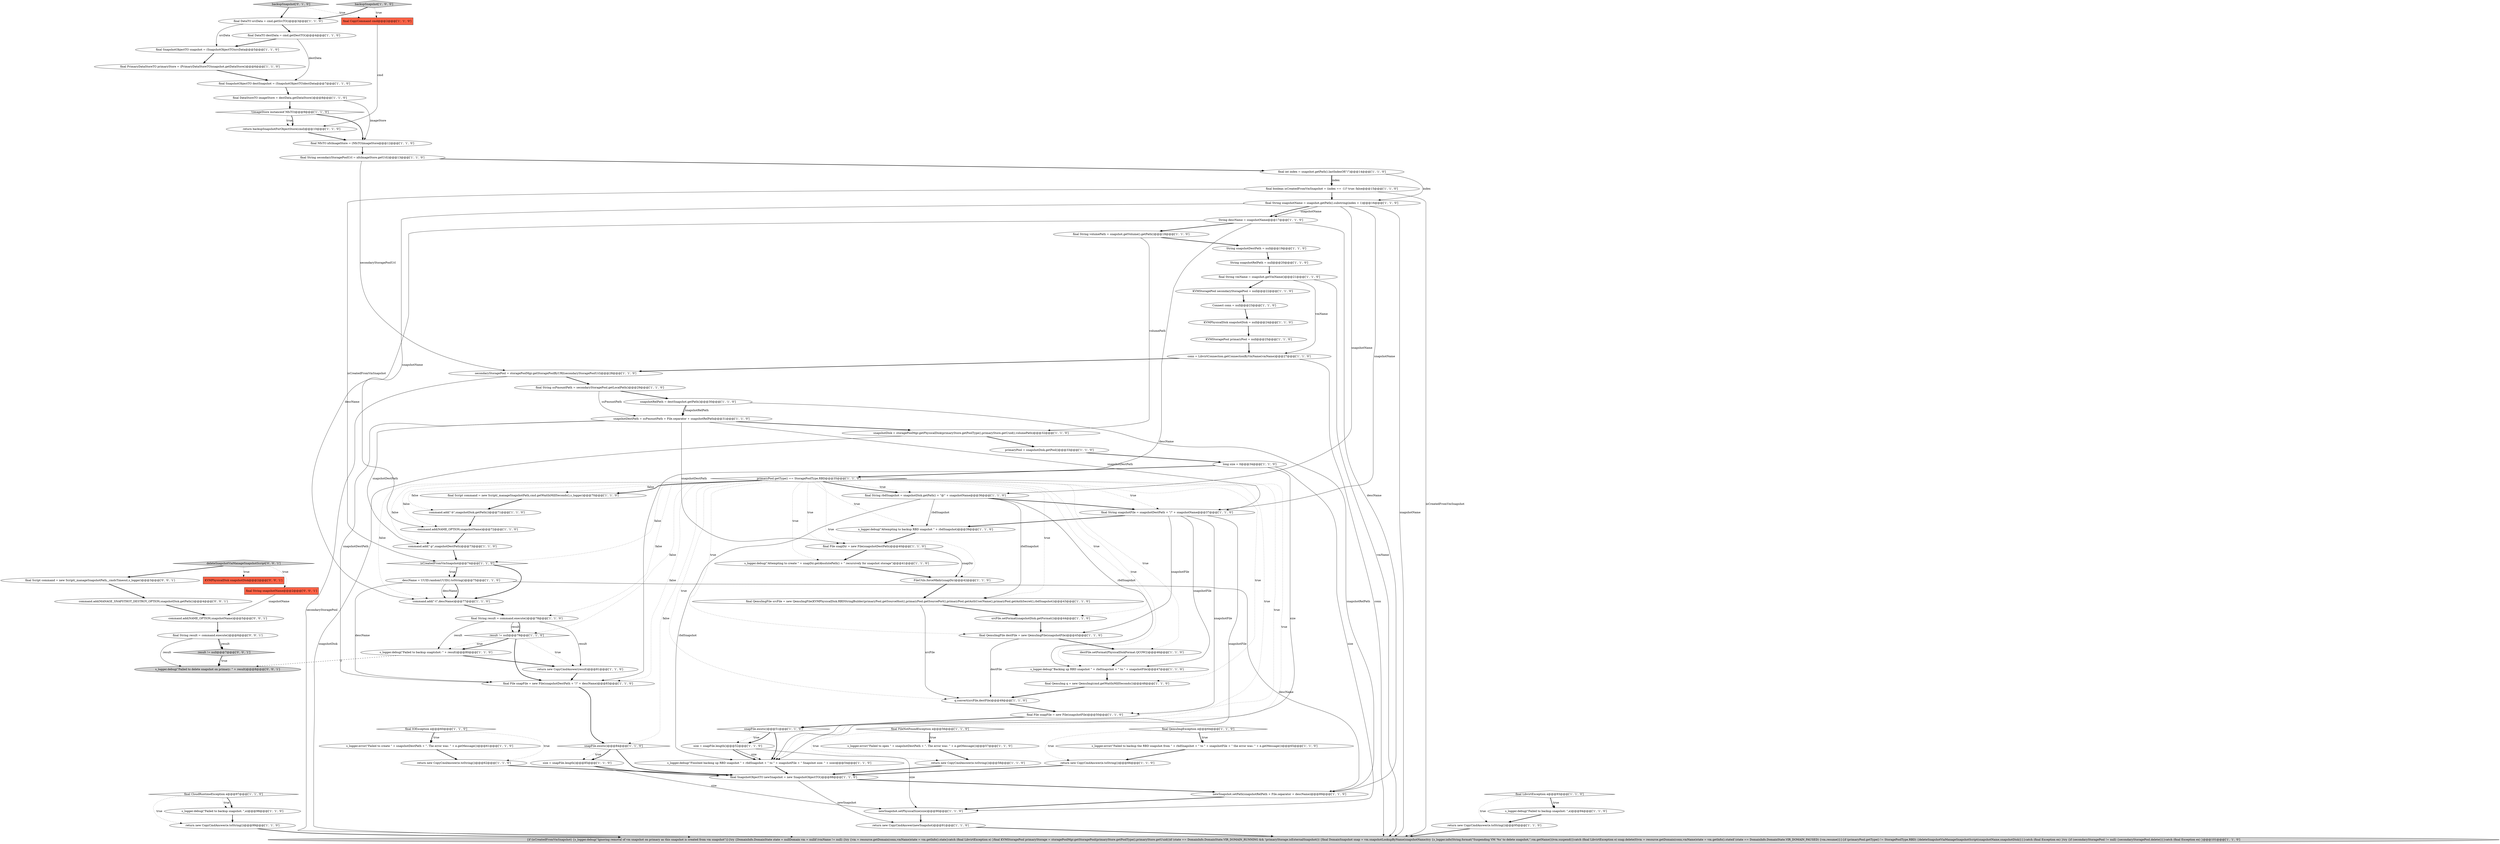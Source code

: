 digraph {
64 [style = filled, label = "return new CopyCmdAnswer(newSnapshot)@@@91@@@['1', '1', '0']", fillcolor = white, shape = ellipse image = "AAA0AAABBB1BBB"];
2 [style = filled, label = "KVMStoragePool secondaryStoragePool = null@@@22@@@['1', '1', '0']", fillcolor = white, shape = ellipse image = "AAA0AAABBB1BBB"];
59 [style = filled, label = "snapshotDestPath = ssPmountPath + File.separator + snapshotRelPath@@@31@@@['1', '1', '0']", fillcolor = white, shape = ellipse image = "AAA0AAABBB1BBB"];
46 [style = filled, label = "final QemuImgFile srcFile = new QemuImgFile(KVMPhysicalDisk.RBDStringBuilder(primaryPool.getSourceHost(),primaryPool.getSourcePort(),primaryPool.getAuthUserName(),primaryPool.getAuthSecret(),rbdSnapshot))@@@43@@@['1', '1', '0']", fillcolor = white, shape = ellipse image = "AAA0AAABBB1BBB"];
76 [style = filled, label = "final QemuImgFile destFile = new QemuImgFile(snapshotFile)@@@45@@@['1', '1', '0']", fillcolor = white, shape = ellipse image = "AAA0AAABBB1BBB"];
31 [style = filled, label = "s_logger.debug(\"Attempting to backup RBD snapshot \" + rbdSnapshot)@@@39@@@['1', '1', '0']", fillcolor = white, shape = ellipse image = "AAA0AAABBB1BBB"];
61 [style = filled, label = "s_logger.debug(\"Failed to backup snaptshot: \" + result)@@@80@@@['1', '1', '0']", fillcolor = white, shape = ellipse image = "AAA0AAABBB1BBB"];
51 [style = filled, label = "final String secondaryStoragePoolUrl = nfsImageStore.getUrl()@@@13@@@['1', '1', '0']", fillcolor = white, shape = ellipse image = "AAA0AAABBB1BBB"];
7 [style = filled, label = "Connect conn = null@@@23@@@['1', '1', '0']", fillcolor = white, shape = ellipse image = "AAA0AAABBB1BBB"];
44 [style = filled, label = "long size = 0@@@34@@@['1', '1', '0']", fillcolor = white, shape = ellipse image = "AAA0AAABBB1BBB"];
18 [style = filled, label = "return new CopyCmdAnswer(e.toString())@@@99@@@['1', '1', '0']", fillcolor = white, shape = ellipse image = "AAA0AAABBB1BBB"];
41 [style = filled, label = "final SnapshotObjectTO newSnapshot = new SnapshotObjectTO()@@@88@@@['1', '1', '0']", fillcolor = white, shape = ellipse image = "AAA0AAABBB1BBB"];
73 [style = filled, label = "q.convert(srcFile,destFile)@@@49@@@['1', '1', '0']", fillcolor = white, shape = ellipse image = "AAA0AAABBB1BBB"];
42 [style = filled, label = "final FileNotFoundException e@@@56@@@['1', '1', '0']", fillcolor = white, shape = diamond image = "AAA0AAABBB1BBB"];
28 [style = filled, label = "final SnapshotObjectTO snapshot = (SnapshotObjectTO)srcData@@@5@@@['1', '1', '0']", fillcolor = white, shape = ellipse image = "AAA0AAABBB1BBB"];
81 [style = filled, label = "size = snapFile.length()@@@52@@@['1', '1', '0']", fillcolor = white, shape = ellipse image = "AAA0AAABBB1BBB"];
47 [style = filled, label = "final NfsTO nfsImageStore = (NfsTO)imageStore@@@12@@@['1', '1', '0']", fillcolor = white, shape = ellipse image = "AAA0AAABBB1BBB"];
0 [style = filled, label = "s_logger.debug(\"Failed to backup snapshot: \",e)@@@98@@@['1', '1', '0']", fillcolor = white, shape = ellipse image = "AAA0AAABBB1BBB"];
89 [style = filled, label = "s_logger.debug(\"Failed to delete snapshot on primary: \" + result)@@@8@@@['0', '0', '1']", fillcolor = lightgray, shape = ellipse image = "AAA0AAABBB3BBB"];
5 [style = filled, label = "s_logger.debug(\"Failed to backup snapshot: \",e)@@@94@@@['1', '1', '0']", fillcolor = white, shape = ellipse image = "AAA0AAABBB1BBB"];
16 [style = filled, label = "final File snapFile = new File(snapshotFile)@@@50@@@['1', '1', '0']", fillcolor = white, shape = ellipse image = "AAA0AAABBB1BBB"];
58 [style = filled, label = "s_logger.error(\"Failed to open \" + snapshotDestPath + \". The error was: \" + e.getMessage())@@@57@@@['1', '1', '0']", fillcolor = white, shape = ellipse image = "AAA0AAABBB1BBB"];
79 [style = filled, label = "{if (isCreatedFromVmSnapshot) {s_logger.debug(\"Ignoring removal of vm snapshot on primary as this snapshot is created from vm snapshot\")}{try {DomainInfo.DomainState state = nullDomain vm = nullif (vmName != null) {try {vm = resource.getDomain(conn,vmName)state = vm.getInfo().state}catch (final LibvirtException e) }final KVMStoragePool primaryStorage = storagePoolMgr.getStoragePool(primaryStore.getPoolType(),primaryStore.getUuid())if (state == DomainInfo.DomainState.VIR_DOMAIN_RUNNING && !primaryStorage.isExternalSnapshot()) {final DomainSnapshot snap = vm.snapshotLookupByName(snapshotName)try {s_logger.info(String.format(\"Suspending VM '%s' to delete snapshot,\",vm.getName()))vm.suspend()}catch (final LibvirtException e) snap.delete(0)vm = resource.getDomain(conn,vmName)state = vm.getInfo().stateif (state == DomainInfo.DomainState.VIR_DOMAIN_PAUSED) {vm.resume()}}{if (primaryPool.getType() != StoragePoolType.RBD) {deleteSnapshotViaManageSnapshotScript(snapshotName,snapshotDisk)}}}catch (final Exception ex) }try {if (secondaryStoragePool != null) {secondaryStoragePool.delete()}}catch (final Exception ex) }@@@101@@@['1', '1', '0']", fillcolor = lightgray, shape = ellipse image = "AAA0AAABBB1BBB"];
71 [style = filled, label = "descName = UUID.randomUUID().toString()@@@75@@@['1', '1', '0']", fillcolor = white, shape = ellipse image = "AAA0AAABBB1BBB"];
70 [style = filled, label = "s_logger.debug(\"Attempting to create \" + snapDir.getAbsolutePath() + \" recursively for snapshot storage\")@@@41@@@['1', '1', '0']", fillcolor = white, shape = ellipse image = "AAA0AAABBB1BBB"];
85 [style = filled, label = "KVMPhysicalDisk snapshotDisk@@@2@@@['0', '0', '1']", fillcolor = tomato, shape = box image = "AAA0AAABBB3BBB"];
90 [style = filled, label = "final String snapshotName@@@2@@@['0', '0', '1']", fillcolor = tomato, shape = box image = "AAA0AAABBB3BBB"];
60 [style = filled, label = "!(imageStore instanceof NfsTO)@@@9@@@['1', '1', '0']", fillcolor = white, shape = diamond image = "AAA0AAABBB1BBB"];
11 [style = filled, label = "final String result = command.execute()@@@78@@@['1', '1', '0']", fillcolor = white, shape = ellipse image = "AAA0AAABBB1BBB"];
53 [style = filled, label = "final IOException e@@@60@@@['1', '1', '0']", fillcolor = white, shape = diamond image = "AAA0AAABBB1BBB"];
15 [style = filled, label = "final PrimaryDataStoreTO primaryStore = (PrimaryDataStoreTO)snapshot.getDataStore()@@@6@@@['1', '1', '0']", fillcolor = white, shape = ellipse image = "AAA0AAABBB1BBB"];
55 [style = filled, label = "secondaryStoragePool = storagePoolMgr.getStoragePoolByURI(secondaryStoragePoolUrl)@@@28@@@['1', '1', '0']", fillcolor = white, shape = ellipse image = "AAA0AAABBB1BBB"];
25 [style = filled, label = "result != null@@@79@@@['1', '1', '0']", fillcolor = white, shape = diamond image = "AAA0AAABBB1BBB"];
56 [style = filled, label = "FileUtils.forceMkdir(snapDir)@@@42@@@['1', '1', '0']", fillcolor = white, shape = ellipse image = "AAA0AAABBB1BBB"];
30 [style = filled, label = "final int index = snapshot.getPath().lastIndexOf(\"/\")@@@14@@@['1', '1', '0']", fillcolor = white, shape = ellipse image = "AAA0AAABBB1BBB"];
14 [style = filled, label = "final DataTO destData = cmd.getDestTO()@@@4@@@['1', '1', '0']", fillcolor = white, shape = ellipse image = "AAA0AAABBB1BBB"];
50 [style = filled, label = "newSnapshot.setPhysicalSize(size)@@@90@@@['1', '1', '0']", fillcolor = white, shape = ellipse image = "AAA0AAABBB1BBB"];
36 [style = filled, label = "snapFile.exists()@@@84@@@['1', '1', '0']", fillcolor = white, shape = diamond image = "AAA0AAABBB1BBB"];
72 [style = filled, label = "final boolean isCreatedFromVmSnapshot = (index == -1)? true: false@@@15@@@['1', '1', '0']", fillcolor = white, shape = ellipse image = "AAA0AAABBB1BBB"];
39 [style = filled, label = "primaryPool.getType() == StoragePoolType.RBD@@@35@@@['1', '1', '0']", fillcolor = white, shape = diamond image = "AAA0AAABBB1BBB"];
83 [style = filled, label = "s_logger.error(\"Failed to backup the RBD snapshot from \" + rbdSnapshot + \" to \" + snapshotFile + \" the error was: \" + e.getMessage())@@@65@@@['1', '1', '0']", fillcolor = white, shape = ellipse image = "AAA0AAABBB1BBB"];
12 [style = filled, label = "final String ssPmountPath = secondaryStoragePool.getLocalPath()@@@29@@@['1', '1', '0']", fillcolor = white, shape = ellipse image = "AAA0AAABBB1BBB"];
4 [style = filled, label = "return new CopyCmdAnswer(e.toString())@@@95@@@['1', '1', '0']", fillcolor = white, shape = ellipse image = "AAA0AAABBB1BBB"];
22 [style = filled, label = "final DataTO srcData = cmd.getSrcTO()@@@3@@@['1', '1', '0']", fillcolor = white, shape = ellipse image = "AAA0AAABBB1BBB"];
68 [style = filled, label = "final String vmName = snapshot.getVmName()@@@21@@@['1', '1', '0']", fillcolor = white, shape = ellipse image = "AAA0AAABBB1BBB"];
75 [style = filled, label = "command.add(\"-p\",snapshotDestPath)@@@73@@@['1', '1', '0']", fillcolor = white, shape = ellipse image = "AAA0AAABBB1BBB"];
24 [style = filled, label = "String snapshotDestPath = null@@@19@@@['1', '1', '0']", fillcolor = white, shape = ellipse image = "AAA0AAABBB1BBB"];
91 [style = filled, label = "final Script command = new Script(_manageSnapshotPath,_cmdsTimeout,s_logger)@@@3@@@['0', '0', '1']", fillcolor = white, shape = ellipse image = "AAA0AAABBB3BBB"];
34 [style = filled, label = "command.add(\"-t\",descName)@@@77@@@['1', '1', '0']", fillcolor = white, shape = ellipse image = "AAA0AAABBB1BBB"];
86 [style = filled, label = "final String result = command.execute()@@@6@@@['0', '0', '1']", fillcolor = white, shape = ellipse image = "AAA0AAABBB3BBB"];
78 [style = filled, label = "command.add(NAME_OPTION,snapshotName)@@@72@@@['1', '1', '0']", fillcolor = white, shape = ellipse image = "AAA0AAABBB1BBB"];
45 [style = filled, label = "snapshotDisk = storagePoolMgr.getPhysicalDisk(primaryStore.getPoolType(),primaryStore.getUuid(),volumePath)@@@32@@@['1', '1', '0']", fillcolor = white, shape = ellipse image = "AAA0AAABBB1BBB"];
74 [style = filled, label = "String descName = snapshotName@@@17@@@['1', '1', '0']", fillcolor = white, shape = ellipse image = "AAA0AAABBB1BBB"];
57 [style = filled, label = "final String rbdSnapshot = snapshotDisk.getPath() + \"@\" + snapshotName@@@36@@@['1', '1', '0']", fillcolor = white, shape = ellipse image = "AAA0AAABBB1BBB"];
88 [style = filled, label = "command.add(NAME_OPTION,snapshotName)@@@5@@@['0', '0', '1']", fillcolor = white, shape = ellipse image = "AAA0AAABBB3BBB"];
82 [style = filled, label = "return new CopyCmdAnswer(e.toString())@@@58@@@['1', '1', '0']", fillcolor = white, shape = ellipse image = "AAA0AAABBB1BBB"];
27 [style = filled, label = "return new CopyCmdAnswer(result)@@@81@@@['1', '1', '0']", fillcolor = white, shape = ellipse image = "AAA0AAABBB1BBB"];
65 [style = filled, label = "final QemuImg q = new QemuImg(cmd.getWaitInMillSeconds())@@@48@@@['1', '1', '0']", fillcolor = white, shape = ellipse image = "AAA0AAABBB1BBB"];
33 [style = filled, label = "final String volumePath = snapshot.getVolume().getPath()@@@18@@@['1', '1', '0']", fillcolor = white, shape = ellipse image = "AAA0AAABBB1BBB"];
23 [style = filled, label = "return new CopyCmdAnswer(e.toString())@@@66@@@['1', '1', '0']", fillcolor = white, shape = ellipse image = "AAA0AAABBB1BBB"];
77 [style = filled, label = "final String snapshotName = snapshot.getPath().substring(index + 1)@@@16@@@['1', '1', '0']", fillcolor = white, shape = ellipse image = "AAA0AAABBB1BBB"];
20 [style = filled, label = "KVMStoragePool primaryPool = null@@@25@@@['1', '1', '0']", fillcolor = white, shape = ellipse image = "AAA0AAABBB1BBB"];
21 [style = filled, label = "final CopyCommand cmd@@@2@@@['1', '1', '0']", fillcolor = tomato, shape = box image = "AAA0AAABBB1BBB"];
67 [style = filled, label = "KVMPhysicalDisk snapshotDisk = null@@@24@@@['1', '1', '0']", fillcolor = white, shape = ellipse image = "AAA0AAABBB1BBB"];
80 [style = filled, label = "command.add(\"-b\",snapshotDisk.getPath())@@@71@@@['1', '1', '0']", fillcolor = white, shape = ellipse image = "AAA0AAABBB1BBB"];
48 [style = filled, label = "final LibvirtException e@@@93@@@['1', '1', '0']", fillcolor = white, shape = diamond image = "AAA0AAABBB1BBB"];
19 [style = filled, label = "return new CopyCmdAnswer(e.toString())@@@62@@@['1', '1', '0']", fillcolor = white, shape = ellipse image = "AAA0AAABBB1BBB"];
10 [style = filled, label = "size = snapFile.length()@@@85@@@['1', '1', '0']", fillcolor = white, shape = ellipse image = "AAA0AAABBB1BBB"];
92 [style = filled, label = "result != null@@@7@@@['0', '0', '1']", fillcolor = lightgray, shape = diamond image = "AAA0AAABBB3BBB"];
69 [style = filled, label = "primaryPool = snapshotDisk.getPool()@@@33@@@['1', '1', '0']", fillcolor = white, shape = ellipse image = "AAA0AAABBB1BBB"];
52 [style = filled, label = "final DataStoreTO imageStore = destData.getDataStore()@@@8@@@['1', '1', '0']", fillcolor = white, shape = ellipse image = "AAA0AAABBB1BBB"];
43 [style = filled, label = "final File snapFile = new File(snapshotDestPath + \"/\" + descName)@@@83@@@['1', '1', '0']", fillcolor = white, shape = ellipse image = "AAA0AAABBB1BBB"];
29 [style = filled, label = "snapshotRelPath = destSnapshot.getPath()@@@30@@@['1', '1', '0']", fillcolor = white, shape = ellipse image = "AAA0AAABBB1BBB"];
49 [style = filled, label = "final QemuImgException e@@@64@@@['1', '1', '0']", fillcolor = white, shape = diamond image = "AAA0AAABBB1BBB"];
8 [style = filled, label = "final String snapshotFile = snapshotDestPath + \"/\" + snapshotName@@@37@@@['1', '1', '0']", fillcolor = white, shape = ellipse image = "AAA0AAABBB1BBB"];
63 [style = filled, label = "s_logger.debug(\"Backing up RBD snapshot \" + rbdSnapshot + \" to \" + snapshotFile)@@@47@@@['1', '1', '0']", fillcolor = white, shape = ellipse image = "AAA0AAABBB1BBB"];
26 [style = filled, label = "isCreatedFromVmSnapshot@@@74@@@['1', '1', '0']", fillcolor = white, shape = diamond image = "AAA0AAABBB1BBB"];
13 [style = filled, label = "destFile.setFormat(PhysicalDiskFormat.QCOW2)@@@46@@@['1', '1', '0']", fillcolor = white, shape = ellipse image = "AAA0AAABBB1BBB"];
38 [style = filled, label = "s_logger.error(\"Failed to create \" + snapshotDestPath + \". The error was: \" + e.getMessage())@@@61@@@['1', '1', '0']", fillcolor = white, shape = ellipse image = "AAA0AAABBB1BBB"];
84 [style = filled, label = "backupSnapshot['0', '1', '0']", fillcolor = lightgray, shape = diamond image = "AAA0AAABBB2BBB"];
40 [style = filled, label = "srcFile.setFormat(snapshotDisk.getFormat())@@@44@@@['1', '1', '0']", fillcolor = white, shape = ellipse image = "AAA0AAABBB1BBB"];
87 [style = filled, label = "deleteSnapshotViaManageSnapshotScript['0', '0', '1']", fillcolor = lightgray, shape = diamond image = "AAA0AAABBB3BBB"];
54 [style = filled, label = "newSnapshot.setPath(snapshotRelPath + File.separator + descName)@@@89@@@['1', '1', '0']", fillcolor = white, shape = ellipse image = "AAA0AAABBB1BBB"];
6 [style = filled, label = "final File snapDir = new File(snapshotDestPath)@@@40@@@['1', '1', '0']", fillcolor = white, shape = ellipse image = "AAA0AAABBB1BBB"];
3 [style = filled, label = "String snapshotRelPath = null@@@20@@@['1', '1', '0']", fillcolor = white, shape = ellipse image = "AAA0AAABBB1BBB"];
17 [style = filled, label = "s_logger.debug(\"Finished backing up RBD snapshot \" + rbdSnapshot + \" to \" + snapshotFile + \" Snapshot size: \" + size)@@@54@@@['1', '1', '0']", fillcolor = white, shape = ellipse image = "AAA0AAABBB1BBB"];
37 [style = filled, label = "snapFile.exists()@@@51@@@['1', '1', '0']", fillcolor = white, shape = diamond image = "AAA0AAABBB1BBB"];
66 [style = filled, label = "final SnapshotObjectTO destSnapshot = (SnapshotObjectTO)destData@@@7@@@['1', '1', '0']", fillcolor = white, shape = ellipse image = "AAA0AAABBB1BBB"];
62 [style = filled, label = "return backupSnapshotForObjectStore(cmd)@@@10@@@['1', '1', '0']", fillcolor = white, shape = ellipse image = "AAA0AAABBB1BBB"];
32 [style = filled, label = "backupSnapshot['1', '0', '0']", fillcolor = lightgray, shape = diamond image = "AAA0AAABBB1BBB"];
1 [style = filled, label = "final CloudRuntimeException e@@@97@@@['1', '1', '0']", fillcolor = white, shape = diamond image = "AAA0AAABBB1BBB"];
35 [style = filled, label = "conn = LibvirtConnection.getConnectionByVmName(vmName)@@@27@@@['1', '1', '0']", fillcolor = white, shape = ellipse image = "AAA0AAABBB1BBB"];
9 [style = filled, label = "final Script command = new Script(_manageSnapshotPath,cmd.getWaitInMillSeconds(),s_logger)@@@70@@@['1', '1', '0']", fillcolor = white, shape = ellipse image = "AAA0AAABBB1BBB"];
93 [style = filled, label = "command.add(MANAGE_SNAPSTHOT_DESTROY_OPTION,snapshotDisk.getPath())@@@4@@@['0', '0', '1']", fillcolor = white, shape = ellipse image = "AAA0AAABBB3BBB"];
86->92 [style = bold, label=""];
39->65 [style = dotted, label="true"];
44->17 [style = solid, label="size"];
33->45 [style = solid, label="volumePath"];
68->79 [style = solid, label="vmName"];
25->61 [style = bold, label=""];
39->80 [style = dotted, label="false"];
71->54 [style = solid, label="descName"];
12->59 [style = solid, label="ssPmountPath"];
11->27 [style = solid, label="result"];
60->62 [style = dotted, label="true"];
39->75 [style = dotted, label="false"];
44->50 [style = solid, label="size"];
39->70 [style = dotted, label="true"];
90->88 [style = solid, label="snapshotName"];
58->82 [style = bold, label=""];
60->47 [style = bold, label=""];
1->0 [style = dotted, label="true"];
39->6 [style = dotted, label="true"];
78->75 [style = bold, label=""];
22->28 [style = solid, label="srcData"];
8->31 [style = bold, label=""];
46->40 [style = bold, label=""];
39->56 [style = dotted, label="true"];
47->51 [style = bold, label=""];
41->54 [style = bold, label=""];
14->28 [style = bold, label=""];
42->58 [style = bold, label=""];
77->78 [style = solid, label="snapshotName"];
37->17 [style = bold, label=""];
39->57 [style = dotted, label="true"];
31->6 [style = bold, label=""];
30->77 [style = solid, label="index"];
22->14 [style = bold, label=""];
81->50 [style = solid, label="size"];
84->22 [style = bold, label=""];
25->61 [style = dotted, label="true"];
55->12 [style = bold, label=""];
3->68 [style = bold, label=""];
77->57 [style = solid, label="snapshotName"];
14->66 [style = solid, label="destData"];
66->52 [style = bold, label=""];
87->85 [style = dotted, label="true"];
33->24 [style = bold, label=""];
29->59 [style = bold, label=""];
42->58 [style = dotted, label="true"];
76->13 [style = bold, label=""];
7->67 [style = bold, label=""];
71->34 [style = solid, label="descName"];
49->83 [style = bold, label=""];
39->13 [style = dotted, label="true"];
36->10 [style = dotted, label="true"];
30->72 [style = bold, label=""];
65->73 [style = bold, label=""];
39->43 [style = dotted, label="false"];
11->25 [style = solid, label="result"];
39->11 [style = dotted, label="false"];
45->69 [style = bold, label=""];
39->57 [style = bold, label=""];
71->43 [style = solid, label="descName"];
41->64 [style = solid, label="newSnapshot"];
38->19 [style = bold, label=""];
39->40 [style = dotted, label="true"];
68->35 [style = solid, label="vmName"];
51->30 [style = bold, label=""];
26->71 [style = dotted, label="true"];
92->89 [style = dotted, label="true"];
36->41 [style = bold, label=""];
49->23 [style = dotted, label="true"];
25->27 [style = dotted, label="true"];
25->43 [style = bold, label=""];
39->34 [style = dotted, label="false"];
18->79 [style = bold, label=""];
20->35 [style = bold, label=""];
56->46 [style = bold, label=""];
59->45 [style = bold, label=""];
83->23 [style = bold, label=""];
86->89 [style = solid, label="result"];
53->38 [style = bold, label=""];
77->79 [style = solid, label="snapshotName"];
73->16 [style = bold, label=""];
88->86 [style = bold, label=""];
84->21 [style = dotted, label="true"];
12->29 [style = bold, label=""];
59->8 [style = solid, label="snapshotDestPath"];
26->71 [style = bold, label=""];
39->26 [style = dotted, label="false"];
29->59 [style = solid, label="snapshotRelPath"];
48->5 [style = dotted, label="true"];
54->50 [style = bold, label=""];
72->77 [style = bold, label=""];
44->39 [style = bold, label=""];
17->41 [style = bold, label=""];
39->46 [style = dotted, label="true"];
39->17 [style = dotted, label="true"];
8->63 [style = solid, label="snapshotFile"];
74->33 [style = bold, label=""];
1->0 [style = bold, label=""];
72->79 [style = solid, label="isCreatedFromVmSnapshot"];
71->34 [style = bold, label=""];
30->72 [style = solid, label="index"];
62->47 [style = bold, label=""];
77->74 [style = solid, label="snapshotName"];
11->25 [style = bold, label=""];
50->64 [style = bold, label=""];
39->63 [style = dotted, label="true"];
57->8 [style = bold, label=""];
81->17 [style = solid, label="size"];
59->43 [style = solid, label="snapshotDestPath"];
39->8 [style = dotted, label="true"];
2->7 [style = bold, label=""];
49->83 [style = dotted, label="true"];
16->37 [style = bold, label=""];
36->10 [style = bold, label=""];
46->73 [style = solid, label="srcFile"];
37->81 [style = dotted, label="true"];
48->5 [style = bold, label=""];
28->15 [style = bold, label=""];
53->19 [style = dotted, label="true"];
74->34 [style = solid, label="descName"];
5->4 [style = bold, label=""];
77->74 [style = bold, label=""];
75->26 [style = bold, label=""];
61->89 [style = dashed, label="0"];
35->55 [style = bold, label=""];
10->50 [style = solid, label="size"];
37->81 [style = bold, label=""];
39->9 [style = dotted, label="false"];
69->44 [style = bold, label=""];
8->16 [style = solid, label="snapshotFile"];
51->55 [style = solid, label="secondaryStoragePoolUrl"];
64->79 [style = bold, label=""];
26->34 [style = bold, label=""];
24->3 [style = bold, label=""];
39->9 [style = bold, label=""];
11->61 [style = solid, label="result"];
40->76 [style = bold, label=""];
13->63 [style = bold, label=""];
70->56 [style = bold, label=""];
81->17 [style = bold, label=""];
43->36 [style = bold, label=""];
32->22 [style = bold, label=""];
57->46 [style = solid, label="rbdSnapshot"];
80->78 [style = bold, label=""];
23->41 [style = bold, label=""];
61->27 [style = bold, label=""];
93->88 [style = bold, label=""];
74->54 [style = solid, label="descName"];
45->79 [style = solid, label="snapshotDisk"];
9->80 [style = bold, label=""];
1->18 [style = dotted, label="true"];
76->73 [style = solid, label="destFile"];
86->92 [style = solid, label="result"];
39->78 [style = dotted, label="false"];
39->16 [style = dotted, label="true"];
68->2 [style = bold, label=""];
87->90 [style = dotted, label="true"];
39->76 [style = dotted, label="true"];
35->79 [style = solid, label="conn"];
74->43 [style = solid, label="descName"];
57->17 [style = solid, label="rbdSnapshot"];
72->26 [style = solid, label="isCreatedFromVmSnapshot"];
6->56 [style = solid, label="snapDir"];
6->70 [style = bold, label=""];
92->89 [style = bold, label=""];
59->6 [style = solid, label="snapshotDestPath"];
21->62 [style = solid, label="cmd"];
52->47 [style = solid, label="imageStore"];
39->73 [style = dotted, label="true"];
53->38 [style = dotted, label="true"];
57->63 [style = solid, label="rbdSnapshot"];
42->82 [style = dotted, label="true"];
55->79 [style = solid, label="secondaryStoragePool"];
8->76 [style = solid, label="snapshotFile"];
60->62 [style = bold, label=""];
57->31 [style = solid, label="rbdSnapshot"];
67->20 [style = bold, label=""];
32->21 [style = dotted, label="true"];
87->91 [style = bold, label=""];
63->65 [style = bold, label=""];
48->4 [style = dotted, label="true"];
52->60 [style = bold, label=""];
27->43 [style = bold, label=""];
39->37 [style = dotted, label="true"];
77->8 [style = solid, label="snapshotName"];
4->79 [style = bold, label=""];
19->41 [style = bold, label=""];
91->93 [style = bold, label=""];
39->25 [style = dotted, label="false"];
39->31 [style = dotted, label="true"];
8->17 [style = solid, label="snapshotFile"];
39->36 [style = dotted, label="false"];
82->41 [style = bold, label=""];
29->54 [style = solid, label="snapshotRelPath"];
15->66 [style = bold, label=""];
0->18 [style = bold, label=""];
59->75 [style = solid, label="snapshotDestPath"];
10->41 [style = bold, label=""];
34->11 [style = bold, label=""];
}

